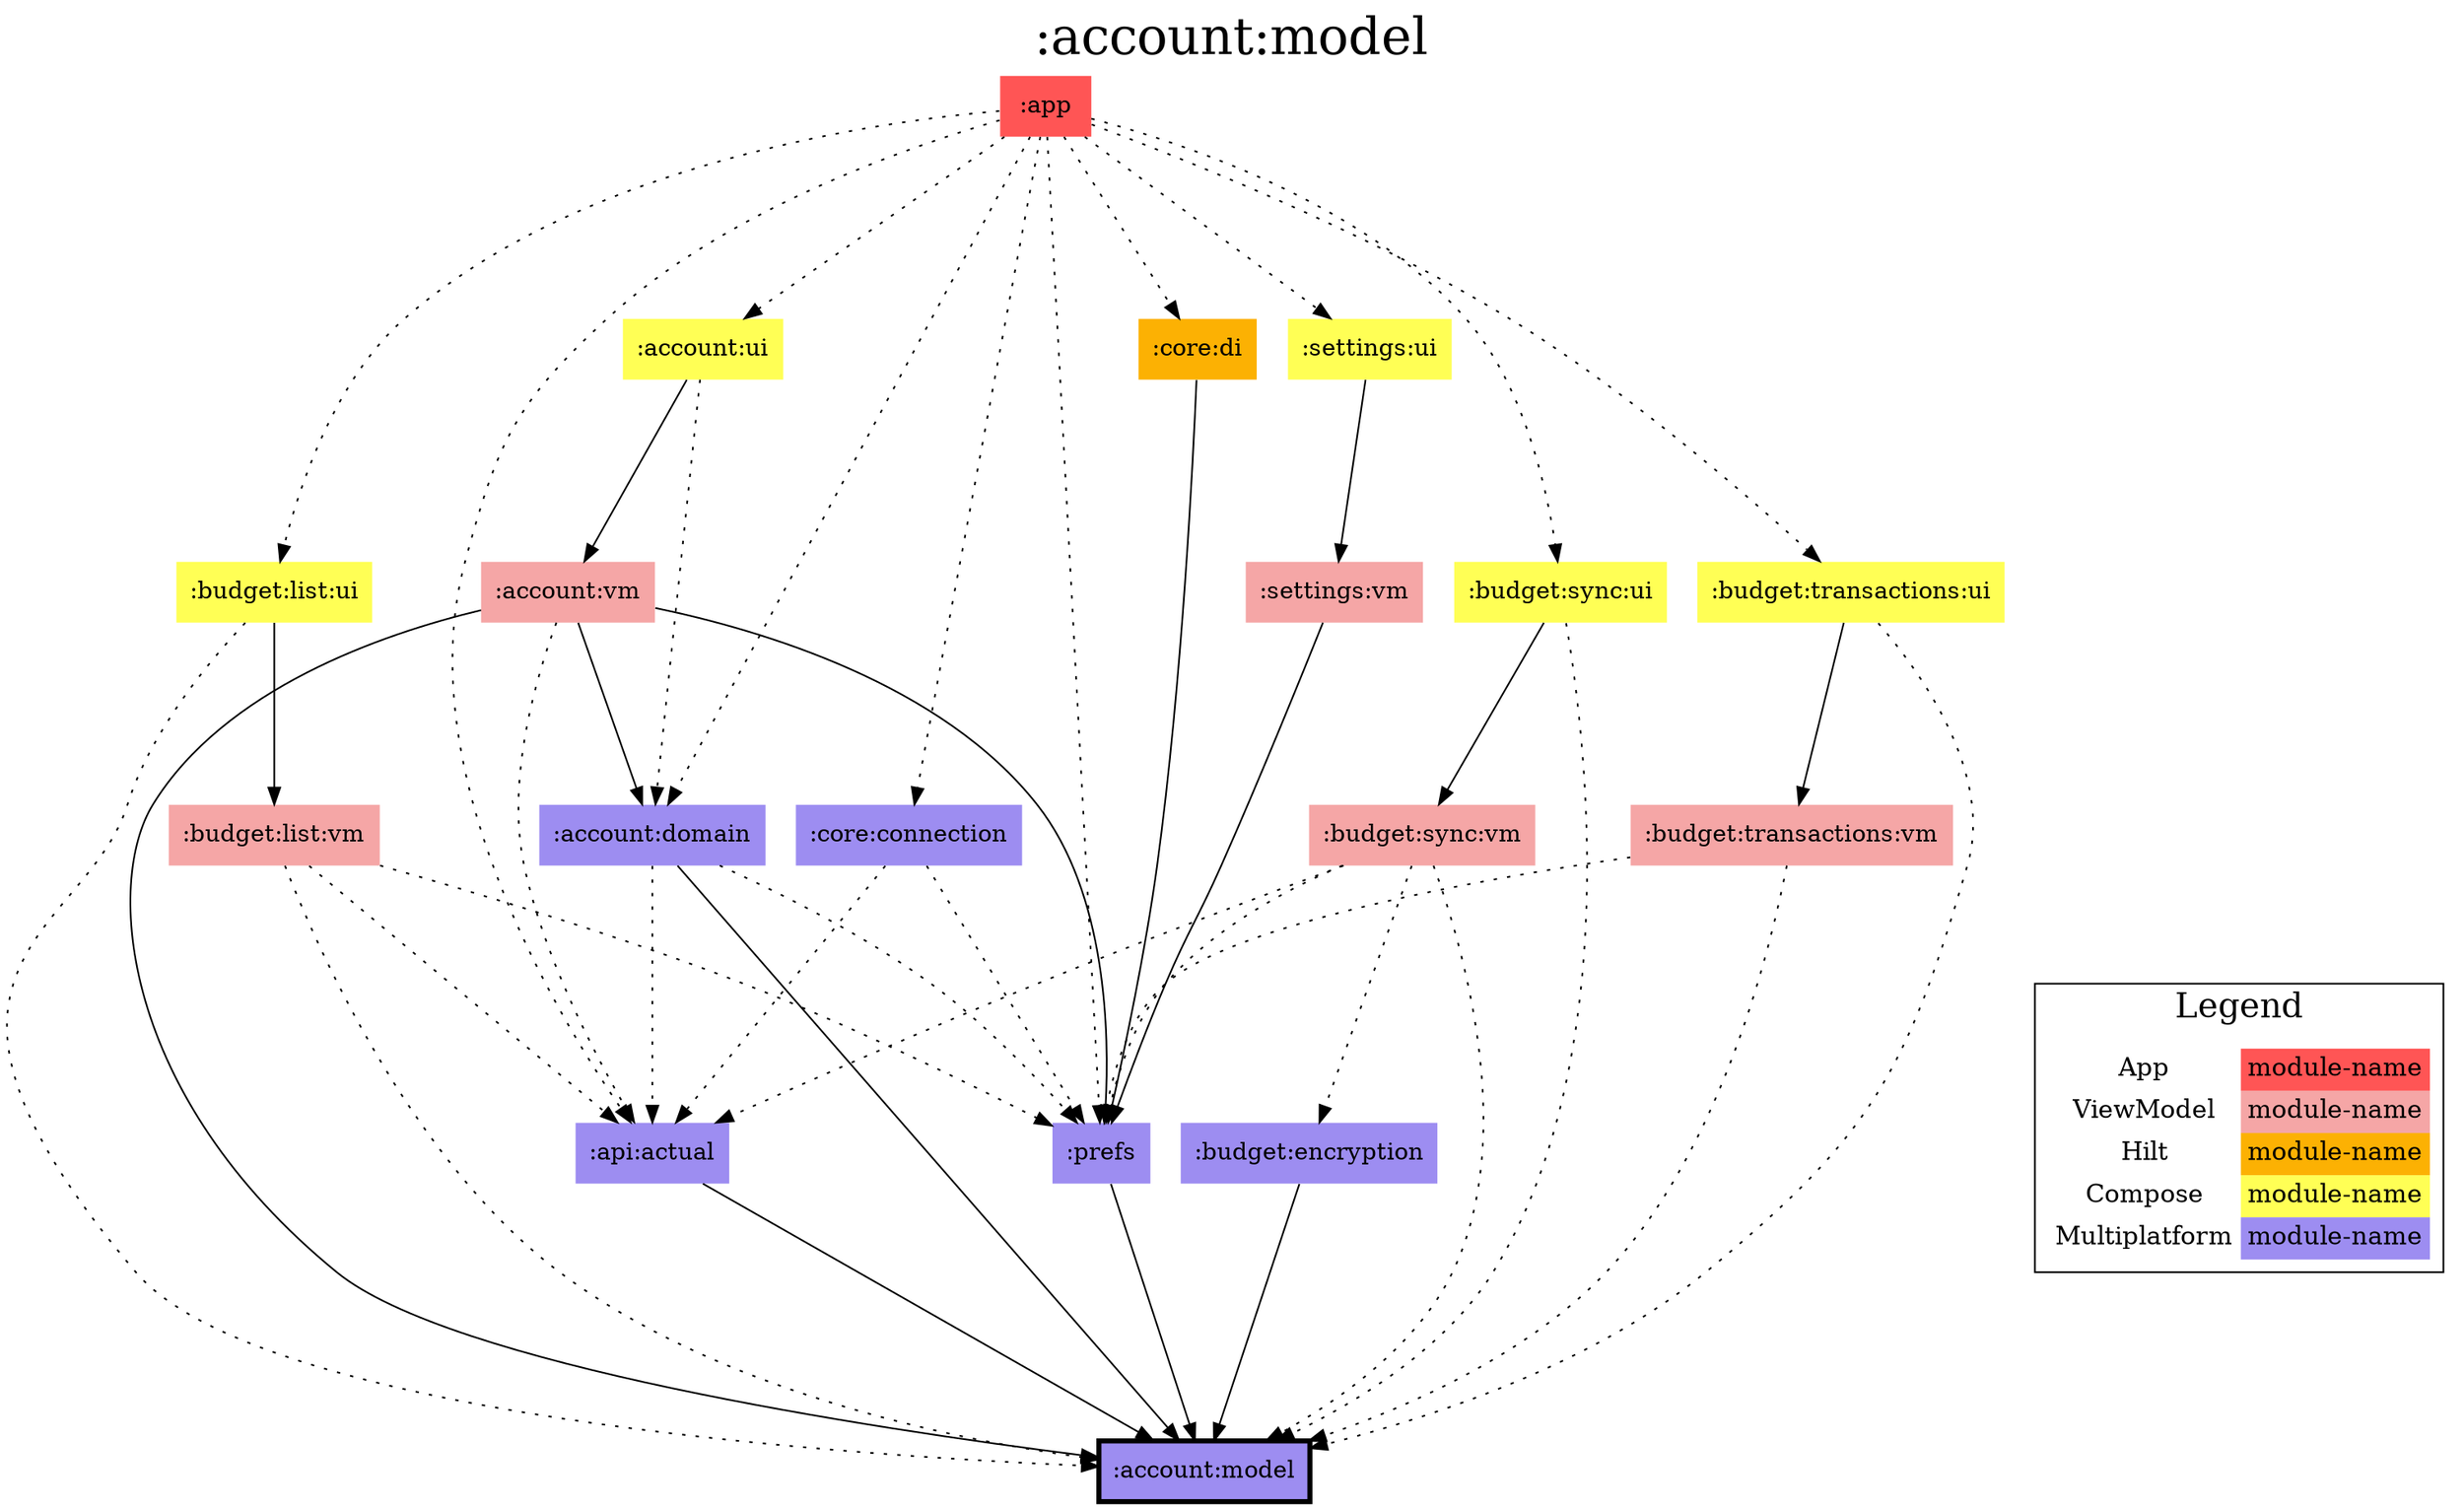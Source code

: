 digraph {
edge ["dir"="forward"]
graph ["dpi"="100","label"=":account:model","labelloc"="t","fontsize"="30","ranksep"="1.5","rankdir"="TB"]
node ["style"="filled"]
":account:domain" ["fillcolor"="#9D8DF1","shape"="none"]
":account:model" ["fillcolor"="#9D8DF1","color"="black","penwidth"="3","shape"="box"]
":account:ui" ["fillcolor"="#FFFF55","shape"="none"]
":account:vm" ["fillcolor"="#F5A6A6","shape"="none"]
":api:actual" ["fillcolor"="#9D8DF1","shape"="none"]
":app" ["fillcolor"="#FF5555","shape"="none"]
":budget:encryption" ["fillcolor"="#9D8DF1","shape"="none"]
":budget:list:ui" ["fillcolor"="#FFFF55","shape"="none"]
":budget:list:vm" ["fillcolor"="#F5A6A6","shape"="none"]
":budget:sync:ui" ["fillcolor"="#FFFF55","shape"="none"]
":budget:sync:vm" ["fillcolor"="#F5A6A6","shape"="none"]
":budget:transactions:ui" ["fillcolor"="#FFFF55","shape"="none"]
":budget:transactions:vm" ["fillcolor"="#F5A6A6","shape"="none"]
":core:connection" ["fillcolor"="#9D8DF1","shape"="none"]
":core:di" ["fillcolor"="#FCB103","shape"="none"]
":prefs" ["fillcolor"="#9D8DF1","shape"="none"]
":settings:ui" ["fillcolor"="#FFFF55","shape"="none"]
":settings:vm" ["fillcolor"="#F5A6A6","shape"="none"]
{
edge ["dir"="none"]
graph ["rank"="same"]
":account:model"
}
":account:domain" -> ":account:model"
":account:domain" -> ":api:actual" ["style"="dotted"]
":account:domain" -> ":prefs" ["style"="dotted"]
":account:ui" -> ":account:domain" ["style"="dotted"]
":account:ui" -> ":account:vm"
":account:vm" -> ":account:domain"
":account:vm" -> ":account:model"
":account:vm" -> ":api:actual" ["style"="dotted"]
":account:vm" -> ":prefs"
":api:actual" -> ":account:model"
":app" -> ":account:domain" ["style"="dotted"]
":app" -> ":account:ui" ["style"="dotted"]
":app" -> ":api:actual" ["style"="dotted"]
":app" -> ":budget:list:ui" ["style"="dotted"]
":app" -> ":budget:sync:ui" ["style"="dotted"]
":app" -> ":budget:transactions:ui" ["style"="dotted"]
":app" -> ":core:connection" ["style"="dotted"]
":app" -> ":core:di" ["style"="dotted"]
":app" -> ":prefs" ["style"="dotted"]
":app" -> ":settings:ui" ["style"="dotted"]
":budget:encryption" -> ":account:model"
":budget:list:ui" -> ":account:model" ["style"="dotted"]
":budget:list:ui" -> ":budget:list:vm"
":budget:list:vm" -> ":account:model" ["style"="dotted"]
":budget:list:vm" -> ":api:actual" ["style"="dotted"]
":budget:list:vm" -> ":prefs" ["style"="dotted"]
":budget:sync:ui" -> ":account:model" ["style"="dotted"]
":budget:sync:ui" -> ":budget:sync:vm"
":budget:sync:vm" -> ":account:model" ["style"="dotted"]
":budget:sync:vm" -> ":api:actual" ["style"="dotted"]
":budget:sync:vm" -> ":budget:encryption" ["style"="dotted"]
":budget:sync:vm" -> ":prefs" ["style"="dotted"]
":budget:transactions:ui" -> ":account:model" ["style"="dotted"]
":budget:transactions:ui" -> ":budget:transactions:vm"
":budget:transactions:vm" -> ":account:model" ["style"="dotted"]
":budget:transactions:vm" -> ":prefs" ["style"="dotted"]
":core:connection" -> ":api:actual" ["style"="dotted"]
":core:connection" -> ":prefs" ["style"="dotted"]
":core:di" -> ":prefs"
":prefs" -> ":account:model"
":settings:ui" -> ":settings:vm"
":settings:vm" -> ":prefs"
subgraph "cluster_legend" {
edge ["dir"="none"]
graph ["label"="Legend","fontsize"="20"]
"Legend" ["style"="filled","fillcolor"="#FFFFFF","shape"="none","margin"="0","fontsize"="15","label"=<
<TABLE BORDER="0" CELLBORDER="0" CELLSPACING="0" CELLPADDING="4">
<TR><TD>App</TD><TD BGCOLOR="#FF5555">module-name</TD></TR>
<TR><TD>ViewModel</TD><TD BGCOLOR="#F5A6A6">module-name</TD></TR>
<TR><TD>Hilt</TD><TD BGCOLOR="#FCB103">module-name</TD></TR>
<TR><TD>Compose</TD><TD BGCOLOR="#FFFF55">module-name</TD></TR>
<TR><TD>Multiplatform</TD><TD BGCOLOR="#9D8DF1">module-name</TD></TR>
</TABLE>
>]
} -> ":account:model" ["style"="invis"]
}
